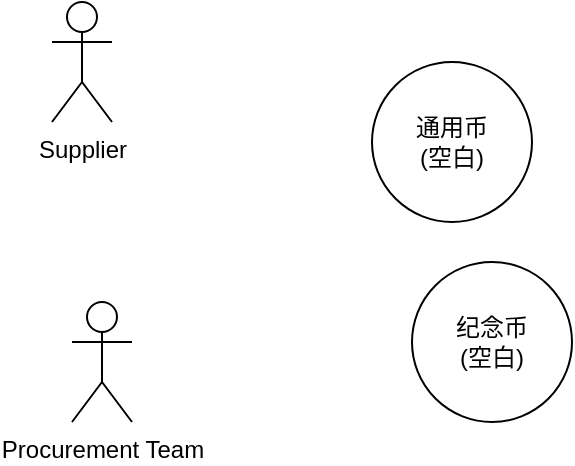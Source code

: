 <mxfile version="23.1.5" type="github">
  <diagram name="第 1 页" id="rmo7FRRk1HXZuVqKOXv-">
    <mxGraphModel dx="1050" dy="573" grid="1" gridSize="10" guides="1" tooltips="1" connect="1" arrows="1" fold="1" page="1" pageScale="1" pageWidth="827" pageHeight="1169" math="0" shadow="0">
      <root>
        <mxCell id="0" />
        <mxCell id="1" parent="0" />
        <mxCell id="A8kxXYFChUdS3i_0TLAP-1" value="Supplier" style="shape=umlActor;verticalLabelPosition=bottom;verticalAlign=top;html=1;outlineConnect=0;" vertex="1" parent="1">
          <mxGeometry x="210" y="170" width="30" height="60" as="geometry" />
        </mxCell>
        <mxCell id="A8kxXYFChUdS3i_0TLAP-2" value="Procurement Team" style="shape=umlActor;verticalLabelPosition=bottom;verticalAlign=top;html=1;outlineConnect=0;" vertex="1" parent="1">
          <mxGeometry x="220" y="320" width="30" height="60" as="geometry" />
        </mxCell>
        <mxCell id="A8kxXYFChUdS3i_0TLAP-3" value="纪念币&lt;br&gt;(空白)" style="ellipse;whiteSpace=wrap;html=1;aspect=fixed;" vertex="1" parent="1">
          <mxGeometry x="390" y="300" width="80" height="80" as="geometry" />
        </mxCell>
        <mxCell id="A8kxXYFChUdS3i_0TLAP-4" value="通用币&lt;br&gt;(空白)" style="ellipse;whiteSpace=wrap;html=1;aspect=fixed;" vertex="1" parent="1">
          <mxGeometry x="370" y="200" width="80" height="80" as="geometry" />
        </mxCell>
      </root>
    </mxGraphModel>
  </diagram>
</mxfile>
